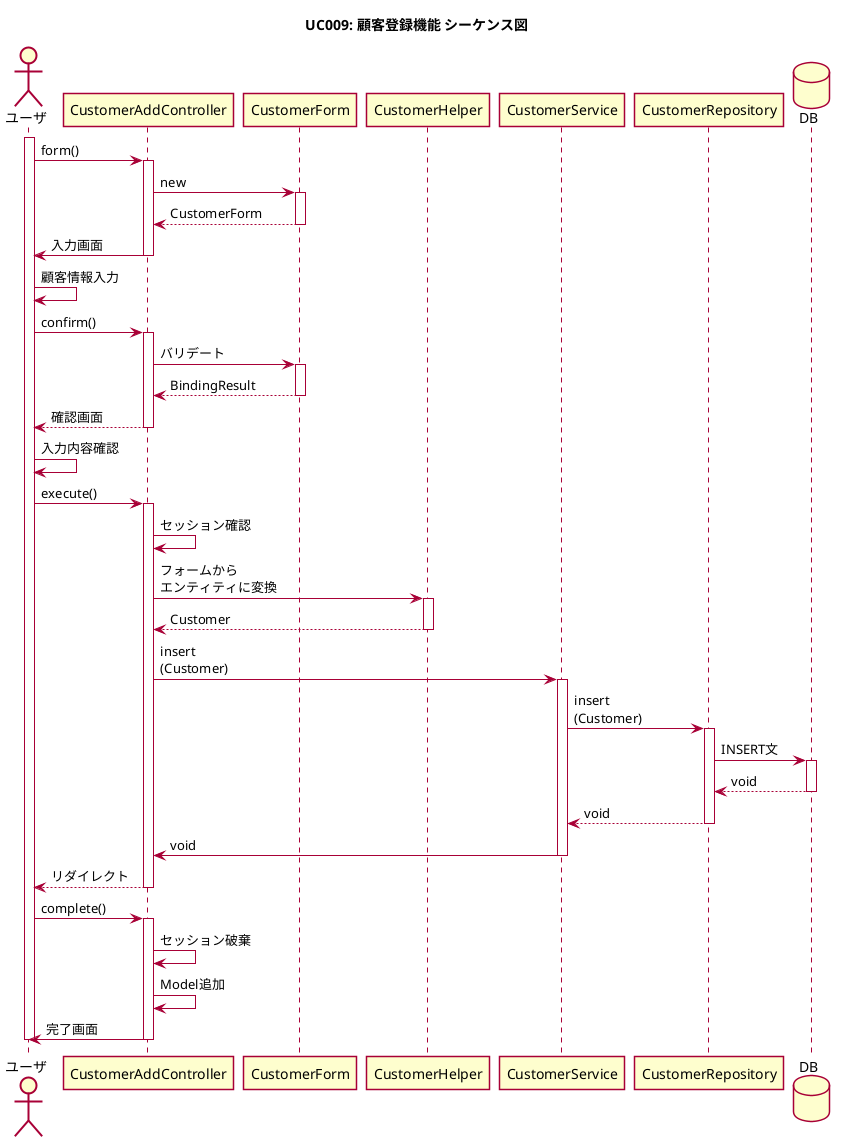@startuml

skin rose
skinparam shadowing false
title UC009: 顧客登録機能 シーケンス図
actor ユーザ as user
activate user
participant "CustomerAddController" as controller
participant "CustomerForm" as form
participant "CustomerHelper" as helper
participant "CustomerService" as svc2
participant "CustomerRepository" as repo2
database DB as db

' 入力画面
user -> controller ++ : form()
controller -> form ++ : new
controller <-- form -- : CustomerForm
controller -> user -- : 入力画面

' 確認画面
user -> user : 顧客情報入力
user -> controller ++ : confirm()
controller -> form ++ : バリデート
controller <-- form -- : BindingResult
controller --> user -- : 確認画面

' 完了画面
user -> user : 入力内容確認
user -> controller ++ : execute()
controller -> controller : セッション確認
' note right: フォームデータが\n空ならシステムエラー
controller -> helper ++ : フォームから\nエンティティに変換
controller <-- helper -- : Customer
controller -> svc2 ++ : insert\n(Customer)
svc2 -> repo2 ++ : insert\n(Customer)
repo2 -> db ++ : INSERT文
repo2 <-- db -- : void
svc2 <-- repo2 -- : void
svc2 -> controller -- : void
user <-- controller -- : リダイレクト
user -> controller ++ : complete()
controller -> controller : セッション破棄
controller -> controller : Model追加
controller -> user -- : 完了画面
deactivate user
@enduml